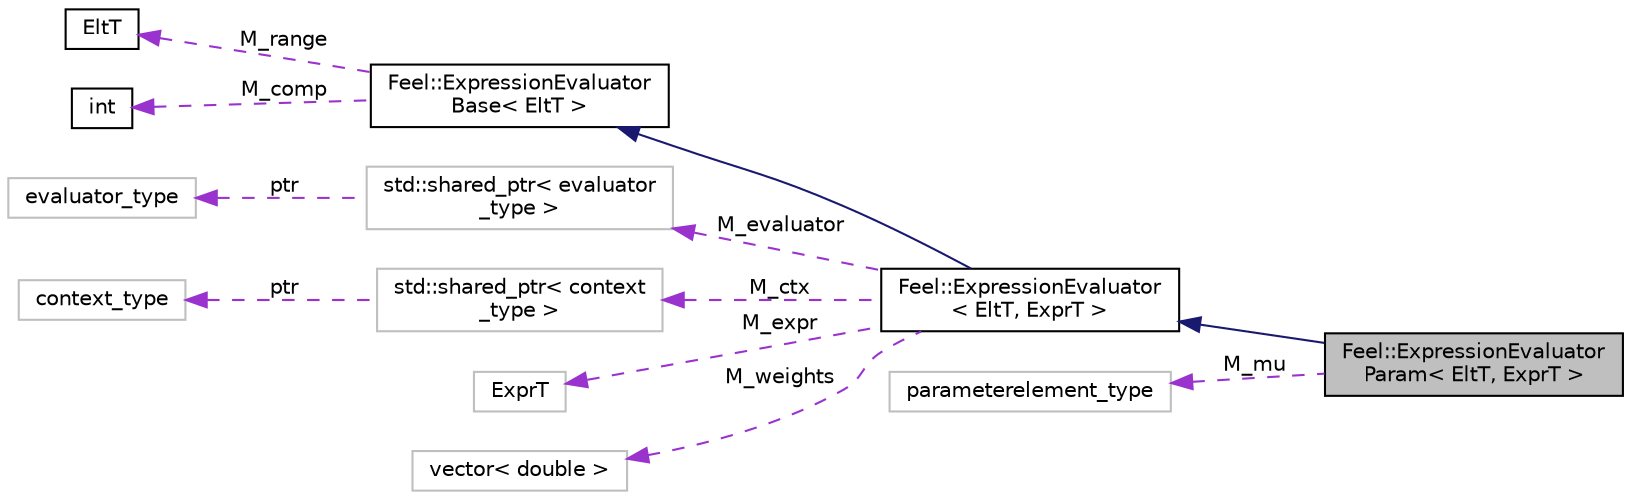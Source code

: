 digraph "Feel::ExpressionEvaluatorParam&lt; EltT, ExprT &gt;"
{
 // LATEX_PDF_SIZE
  edge [fontname="Helvetica",fontsize="10",labelfontname="Helvetica",labelfontsize="10"];
  node [fontname="Helvetica",fontsize="10",shape=record];
  rankdir="LR";
  Node1 [label="Feel::ExpressionEvaluator\lParam\< EltT, ExprT \>",height=0.2,width=0.4,color="black", fillcolor="grey75", style="filled", fontcolor="black",tooltip=" "];
  Node2 -> Node1 [dir="back",color="midnightblue",fontsize="10",style="solid",fontname="Helvetica"];
  Node2 [label="Feel::ExpressionEvaluator\l\< EltT, ExprT \>",height=0.2,width=0.4,color="black", fillcolor="white", style="filled",URL="$classFeel_1_1ExpressionEvaluator.html",tooltip=" "];
  Node3 -> Node2 [dir="back",color="midnightblue",fontsize="10",style="solid",fontname="Helvetica"];
  Node3 [label="Feel::ExpressionEvaluator\lBase\< EltT \>",height=0.2,width=0.4,color="black", fillcolor="white", style="filled",URL="$classFeel_1_1ExpressionEvaluatorBase.html",tooltip=" "];
  Node4 -> Node3 [dir="back",color="darkorchid3",fontsize="10",style="dashed",label=" M_range" ,fontname="Helvetica"];
  Node4 [label="EltT",height=0.2,width=0.4,color="black", fillcolor="white", style="filled",URL="$classEltT.html",tooltip=" "];
  Node5 -> Node3 [dir="back",color="darkorchid3",fontsize="10",style="dashed",label=" M_comp" ,fontname="Helvetica"];
  Node5 [label="int",height=0.2,width=0.4,color="black", fillcolor="white", style="filled",URL="$classint.html",tooltip=" "];
  Node6 -> Node2 [dir="back",color="darkorchid3",fontsize="10",style="dashed",label=" M_evaluator" ,fontname="Helvetica"];
  Node6 [label="std::shared_ptr\< evaluator\l_type \>",height=0.2,width=0.4,color="grey75", fillcolor="white", style="filled",tooltip=" "];
  Node7 -> Node6 [dir="back",color="darkorchid3",fontsize="10",style="dashed",label=" ptr" ,fontname="Helvetica"];
  Node7 [label="evaluator_type",height=0.2,width=0.4,color="grey75", fillcolor="white", style="filled",tooltip=" "];
  Node8 -> Node2 [dir="back",color="darkorchid3",fontsize="10",style="dashed",label=" M_ctx" ,fontname="Helvetica"];
  Node8 [label="std::shared_ptr\< context\l_type \>",height=0.2,width=0.4,color="grey75", fillcolor="white", style="filled",tooltip=" "];
  Node9 -> Node8 [dir="back",color="darkorchid3",fontsize="10",style="dashed",label=" ptr" ,fontname="Helvetica"];
  Node9 [label="context_type",height=0.2,width=0.4,color="grey75", fillcolor="white", style="filled",tooltip=" "];
  Node10 -> Node2 [dir="back",color="darkorchid3",fontsize="10",style="dashed",label=" M_expr" ,fontname="Helvetica"];
  Node10 [label="ExprT",height=0.2,width=0.4,color="grey75", fillcolor="white", style="filled",tooltip=" "];
  Node11 -> Node2 [dir="back",color="darkorchid3",fontsize="10",style="dashed",label=" M_weights" ,fontname="Helvetica"];
  Node11 [label="vector\< double \>",height=0.2,width=0.4,color="grey75", fillcolor="white", style="filled",tooltip=" "];
  Node12 -> Node1 [dir="back",color="darkorchid3",fontsize="10",style="dashed",label=" M_mu" ,fontname="Helvetica"];
  Node12 [label="parameterelement_type",height=0.2,width=0.4,color="grey75", fillcolor="white", style="filled",tooltip=" "];
}
